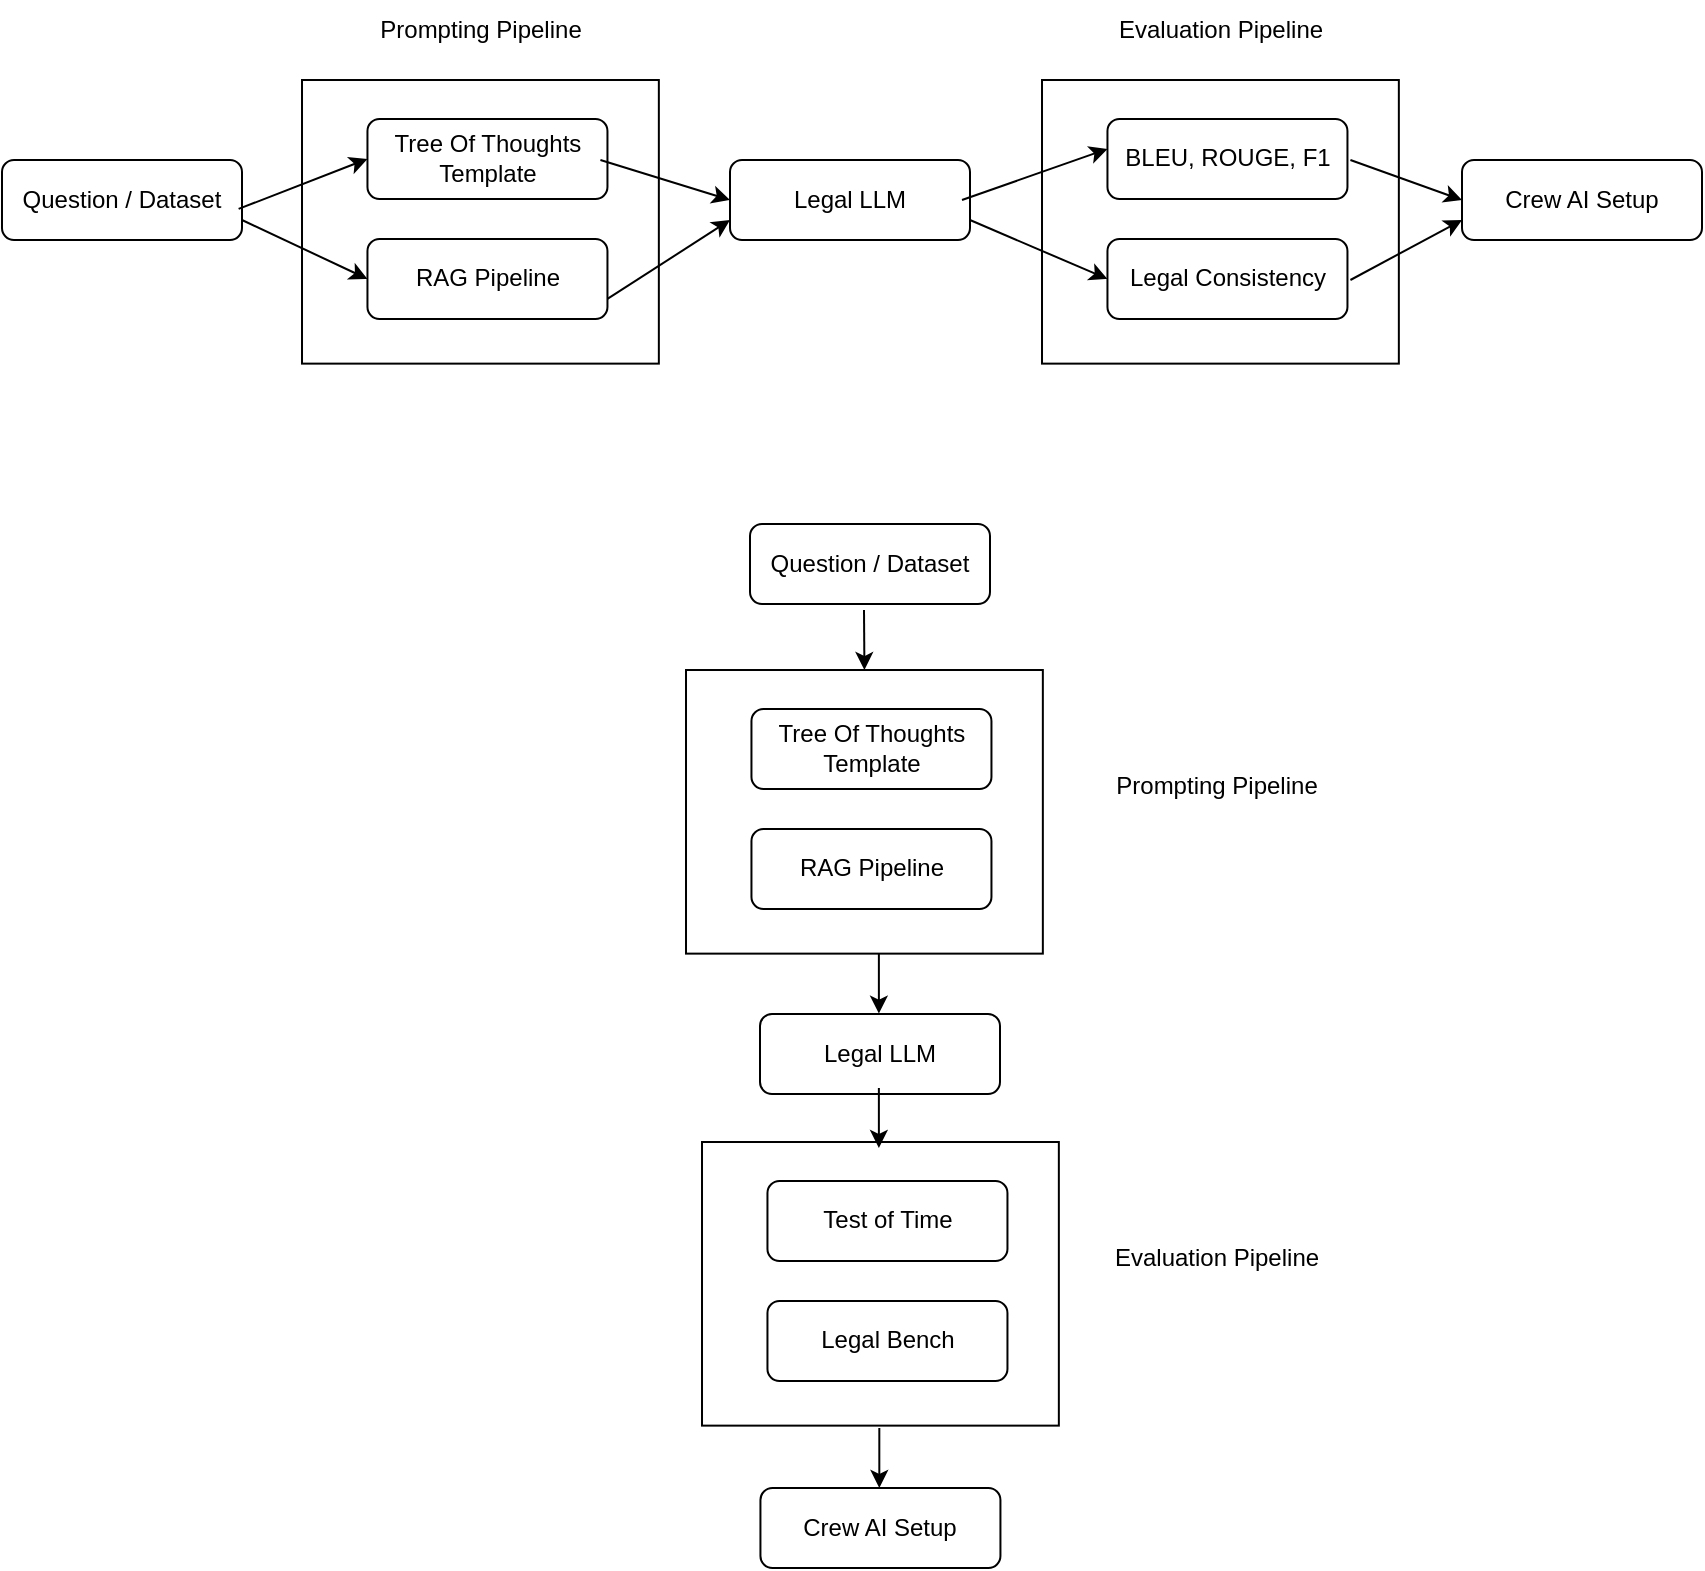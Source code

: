 <mxfile version="27.1.6">
  <diagram id="C5RBs43oDa-KdzZeNtuy" name="Page-1">
    <mxGraphModel dx="1737" dy="878" grid="0" gridSize="10" guides="1" tooltips="1" connect="1" arrows="1" fold="1" page="1" pageScale="1" pageWidth="1169" pageHeight="827" math="0" shadow="0">
      <root>
        <mxCell id="WIyWlLk6GJQsqaUBKTNV-0" />
        <mxCell id="WIyWlLk6GJQsqaUBKTNV-1" parent="WIyWlLk6GJQsqaUBKTNV-0" />
        <mxCell id="-wOX8Fh6m5rcmZlkLiU2-30" value="" style="group" parent="WIyWlLk6GJQsqaUBKTNV-1" vertex="1" connectable="0">
          <mxGeometry x="56" y="27" width="850" height="181.815" as="geometry" />
        </mxCell>
        <mxCell id="WIyWlLk6GJQsqaUBKTNV-3" value="Question / Dataset" style="rounded=1;whiteSpace=wrap;html=1;fontSize=12;glass=0;strokeWidth=1;shadow=0;" parent="-wOX8Fh6m5rcmZlkLiU2-30" vertex="1">
          <mxGeometry y="80" width="120" height="40" as="geometry" />
        </mxCell>
        <mxCell id="WIyWlLk6GJQsqaUBKTNV-11" value="Legal LLM" style="rounded=1;whiteSpace=wrap;html=1;fontSize=12;glass=0;strokeWidth=1;shadow=0;" parent="-wOX8Fh6m5rcmZlkLiU2-30" vertex="1">
          <mxGeometry x="364" y="80" width="120" height="40" as="geometry" />
        </mxCell>
        <mxCell id="-wOX8Fh6m5rcmZlkLiU2-2" value="Crew AI Setup" style="rounded=1;whiteSpace=wrap;html=1;fontSize=12;glass=0;strokeWidth=1;shadow=0;" parent="-wOX8Fh6m5rcmZlkLiU2-30" vertex="1">
          <mxGeometry x="730" y="80" width="120" height="40" as="geometry" />
        </mxCell>
        <mxCell id="-wOX8Fh6m5rcmZlkLiU2-7" value="" style="group" parent="-wOX8Fh6m5rcmZlkLiU2-30" vertex="1" connectable="0">
          <mxGeometry x="150.005" y="40.005" width="178.42" height="141.81" as="geometry" />
        </mxCell>
        <mxCell id="-wOX8Fh6m5rcmZlkLiU2-4" value="" style="rounded=0;whiteSpace=wrap;html=1;rotation=-90;" parent="-wOX8Fh6m5rcmZlkLiU2-7" vertex="1">
          <mxGeometry x="18.305" y="-18.305" width="141.81" height="178.42" as="geometry" />
        </mxCell>
        <mxCell id="WIyWlLk6GJQsqaUBKTNV-7" value="Tree Of Thoughts Template" style="rounded=1;whiteSpace=wrap;html=1;fontSize=12;glass=0;strokeWidth=1;shadow=0;" parent="-wOX8Fh6m5rcmZlkLiU2-7" vertex="1">
          <mxGeometry x="32.725" y="19.465" width="120" height="40" as="geometry" />
        </mxCell>
        <mxCell id="WIyWlLk6GJQsqaUBKTNV-12" value="RAG Pipeline" style="rounded=1;whiteSpace=wrap;html=1;fontSize=12;glass=0;strokeWidth=1;shadow=0;" parent="-wOX8Fh6m5rcmZlkLiU2-7" vertex="1">
          <mxGeometry x="32.725" y="79.465" width="120" height="40" as="geometry" />
        </mxCell>
        <mxCell id="-wOX8Fh6m5rcmZlkLiU2-19" value="" style="endArrow=classic;html=1;rounded=0;entryX=0;entryY=0.5;entryDx=0;entryDy=0;" parent="-wOX8Fh6m5rcmZlkLiU2-7" target="WIyWlLk6GJQsqaUBKTNV-7" edge="1">
          <mxGeometry width="50" height="50" relative="1" as="geometry">
            <mxPoint x="-31.695" y="64.465" as="sourcePoint" />
            <mxPoint x="18.305" y="14.465" as="targetPoint" />
          </mxGeometry>
        </mxCell>
        <mxCell id="-wOX8Fh6m5rcmZlkLiU2-24" value="" style="endArrow=classic;html=1;rounded=0;entryX=0;entryY=0.75;entryDx=0;entryDy=0;" parent="-wOX8Fh6m5rcmZlkLiU2-7" target="WIyWlLk6GJQsqaUBKTNV-11" edge="1">
          <mxGeometry width="50" height="50" relative="1" as="geometry">
            <mxPoint x="152.725" y="109.465" as="sourcePoint" />
            <mxPoint x="202.725" y="59.465" as="targetPoint" />
          </mxGeometry>
        </mxCell>
        <mxCell id="-wOX8Fh6m5rcmZlkLiU2-8" value="" style="group" parent="-wOX8Fh6m5rcmZlkLiU2-30" vertex="1" connectable="0">
          <mxGeometry x="520.005" y="40.005" width="178.42" height="141.81" as="geometry" />
        </mxCell>
        <mxCell id="-wOX8Fh6m5rcmZlkLiU2-9" value="" style="rounded=0;whiteSpace=wrap;html=1;rotation=-90;" parent="-wOX8Fh6m5rcmZlkLiU2-8" vertex="1">
          <mxGeometry x="18.305" y="-18.305" width="141.81" height="178.42" as="geometry" />
        </mxCell>
        <mxCell id="-wOX8Fh6m5rcmZlkLiU2-10" value="BLEU, ROUGE, F1" style="rounded=1;whiteSpace=wrap;html=1;fontSize=12;glass=0;strokeWidth=1;shadow=0;" parent="-wOX8Fh6m5rcmZlkLiU2-8" vertex="1">
          <mxGeometry x="32.725" y="19.465" width="120" height="40" as="geometry" />
        </mxCell>
        <mxCell id="-wOX8Fh6m5rcmZlkLiU2-11" value="Legal Consistency" style="rounded=1;whiteSpace=wrap;html=1;fontSize=12;glass=0;strokeWidth=1;shadow=0;" parent="-wOX8Fh6m5rcmZlkLiU2-8" vertex="1">
          <mxGeometry x="32.725" y="79.465" width="120" height="40" as="geometry" />
        </mxCell>
        <mxCell id="-wOX8Fh6m5rcmZlkLiU2-26" value="" style="endArrow=classic;html=1;rounded=0;entryX=0;entryY=0.5;entryDx=0;entryDy=0;" parent="-wOX8Fh6m5rcmZlkLiU2-8" edge="1">
          <mxGeometry width="50" height="50" relative="1" as="geometry">
            <mxPoint x="-40.005" y="59.995" as="sourcePoint" />
            <mxPoint x="32.725" y="34.465" as="targetPoint" />
          </mxGeometry>
        </mxCell>
        <mxCell id="-wOX8Fh6m5rcmZlkLiU2-12" value="Prompting Pipeline" style="text;html=1;align=center;verticalAlign=middle;resizable=0;points=[];autosize=1;strokeColor=none;fillColor=none;" parent="-wOX8Fh6m5rcmZlkLiU2-30" vertex="1">
          <mxGeometry x="179.21" width="120" height="30" as="geometry" />
        </mxCell>
        <mxCell id="-wOX8Fh6m5rcmZlkLiU2-13" value="Evaluation Pipeline" style="text;html=1;align=center;verticalAlign=middle;resizable=0;points=[];autosize=1;strokeColor=none;fillColor=none;" parent="-wOX8Fh6m5rcmZlkLiU2-30" vertex="1">
          <mxGeometry x="544.21" width="130" height="30" as="geometry" />
        </mxCell>
        <mxCell id="-wOX8Fh6m5rcmZlkLiU2-20" value="" style="endArrow=classic;html=1;rounded=0;entryX=0;entryY=0.5;entryDx=0;entryDy=0;exitX=1;exitY=0.75;exitDx=0;exitDy=0;" parent="-wOX8Fh6m5rcmZlkLiU2-30" source="WIyWlLk6GJQsqaUBKTNV-3" target="WIyWlLk6GJQsqaUBKTNV-12" edge="1">
          <mxGeometry width="50" height="50" relative="1" as="geometry">
            <mxPoint x="120" y="100" as="sourcePoint" />
            <mxPoint x="170" y="50" as="targetPoint" />
          </mxGeometry>
        </mxCell>
        <mxCell id="-wOX8Fh6m5rcmZlkLiU2-23" value="" style="endArrow=classic;html=1;rounded=0;entryX=0;entryY=0.5;entryDx=0;entryDy=0;" parent="-wOX8Fh6m5rcmZlkLiU2-30" target="WIyWlLk6GJQsqaUBKTNV-11" edge="1">
          <mxGeometry width="50" height="50" relative="1" as="geometry">
            <mxPoint x="299.21" y="80" as="sourcePoint" />
            <mxPoint x="349.21" y="30" as="targetPoint" />
          </mxGeometry>
        </mxCell>
        <mxCell id="-wOX8Fh6m5rcmZlkLiU2-27" value="" style="endArrow=classic;html=1;rounded=0;entryX=0;entryY=0.5;entryDx=0;entryDy=0;exitX=1;exitY=0.75;exitDx=0;exitDy=0;" parent="-wOX8Fh6m5rcmZlkLiU2-30" source="WIyWlLk6GJQsqaUBKTNV-11" target="-wOX8Fh6m5rcmZlkLiU2-11" edge="1">
          <mxGeometry width="50" height="50" relative="1" as="geometry">
            <mxPoint x="488.31" y="109.47" as="sourcePoint" />
            <mxPoint x="538.31" y="59.47" as="targetPoint" />
          </mxGeometry>
        </mxCell>
        <mxCell id="-wOX8Fh6m5rcmZlkLiU2-28" value="" style="endArrow=classic;html=1;rounded=0;entryX=0;entryY=0.5;entryDx=0;entryDy=0;" parent="-wOX8Fh6m5rcmZlkLiU2-30" target="-wOX8Fh6m5rcmZlkLiU2-2" edge="1">
          <mxGeometry width="50" height="50" relative="1" as="geometry">
            <mxPoint x="674.21" y="80" as="sourcePoint" />
            <mxPoint x="724.21" y="30" as="targetPoint" />
          </mxGeometry>
        </mxCell>
        <mxCell id="-wOX8Fh6m5rcmZlkLiU2-29" value="" style="endArrow=classic;html=1;rounded=0;entryX=0;entryY=0.75;entryDx=0;entryDy=0;" parent="-wOX8Fh6m5rcmZlkLiU2-30" target="-wOX8Fh6m5rcmZlkLiU2-2" edge="1">
          <mxGeometry width="50" height="50" relative="1" as="geometry">
            <mxPoint x="674.21" y="140" as="sourcePoint" />
            <mxPoint x="724.21" y="90" as="targetPoint" />
          </mxGeometry>
        </mxCell>
        <mxCell id="-wOX8Fh6m5rcmZlkLiU2-38" value="Prompting Pipeline" style="text;html=1;align=center;verticalAlign=middle;resizable=0;points=[];autosize=1;strokeColor=none;fillColor=none;" parent="WIyWlLk6GJQsqaUBKTNV-1" vertex="1">
          <mxGeometry x="603" y="405" width="120" height="30" as="geometry" />
        </mxCell>
        <mxCell id="-wOX8Fh6m5rcmZlkLiU2-54" value="" style="group" parent="WIyWlLk6GJQsqaUBKTNV-1" vertex="1" connectable="0">
          <mxGeometry x="398.005" y="289" width="186.42" height="522" as="geometry" />
        </mxCell>
        <mxCell id="-wOX8Fh6m5rcmZlkLiU2-31" value="Question / Dataset" style="rounded=1;whiteSpace=wrap;html=1;fontSize=12;glass=0;strokeWidth=1;shadow=0;" parent="-wOX8Fh6m5rcmZlkLiU2-54" vertex="1">
          <mxGeometry x="31.995" width="120" height="40" as="geometry" />
        </mxCell>
        <mxCell id="-wOX8Fh6m5rcmZlkLiU2-32" value="" style="group" parent="-wOX8Fh6m5rcmZlkLiU2-54" vertex="1" connectable="0">
          <mxGeometry y="73.005" width="178.42" height="141.81" as="geometry" />
        </mxCell>
        <mxCell id="-wOX8Fh6m5rcmZlkLiU2-33" value="" style="rounded=0;whiteSpace=wrap;html=1;rotation=-90;" parent="-wOX8Fh6m5rcmZlkLiU2-32" vertex="1">
          <mxGeometry x="18.305" y="-18.305" width="141.81" height="178.42" as="geometry" />
        </mxCell>
        <mxCell id="-wOX8Fh6m5rcmZlkLiU2-34" value="Tree Of Thoughts Template" style="rounded=1;whiteSpace=wrap;html=1;fontSize=12;glass=0;strokeWidth=1;shadow=0;" parent="-wOX8Fh6m5rcmZlkLiU2-32" vertex="1">
          <mxGeometry x="32.725" y="19.465" width="120" height="40" as="geometry" />
        </mxCell>
        <mxCell id="-wOX8Fh6m5rcmZlkLiU2-35" value="RAG Pipeline" style="rounded=1;whiteSpace=wrap;html=1;fontSize=12;glass=0;strokeWidth=1;shadow=0;" parent="-wOX8Fh6m5rcmZlkLiU2-32" vertex="1">
          <mxGeometry x="32.725" y="79.465" width="120" height="40" as="geometry" />
        </mxCell>
        <mxCell id="-wOX8Fh6m5rcmZlkLiU2-39" value="" style="endArrow=classic;html=1;rounded=0;entryX=1;entryY=0.5;entryDx=0;entryDy=0;" parent="-wOX8Fh6m5rcmZlkLiU2-54" target="-wOX8Fh6m5rcmZlkLiU2-33" edge="1">
          <mxGeometry width="50" height="50" relative="1" as="geometry">
            <mxPoint x="88.995" y="43" as="sourcePoint" />
            <mxPoint x="138.995" y="-7" as="targetPoint" />
          </mxGeometry>
        </mxCell>
        <mxCell id="-wOX8Fh6m5rcmZlkLiU2-40" value="Legal LLM" style="rounded=1;whiteSpace=wrap;html=1;fontSize=12;glass=0;strokeWidth=1;shadow=0;" parent="-wOX8Fh6m5rcmZlkLiU2-54" vertex="1">
          <mxGeometry x="36.995" y="245" width="120" height="40" as="geometry" />
        </mxCell>
        <mxCell id="-wOX8Fh6m5rcmZlkLiU2-41" value="" style="endArrow=classic;html=1;rounded=0;entryX=1;entryY=0.5;entryDx=0;entryDy=0;" parent="-wOX8Fh6m5rcmZlkLiU2-54" edge="1">
          <mxGeometry width="50" height="50" relative="1" as="geometry">
            <mxPoint x="96.435" y="214.81" as="sourcePoint" />
            <mxPoint x="96.435" y="244.81" as="targetPoint" />
          </mxGeometry>
        </mxCell>
        <mxCell id="-wOX8Fh6m5rcmZlkLiU2-42" value="" style="group" parent="-wOX8Fh6m5rcmZlkLiU2-54" vertex="1" connectable="0">
          <mxGeometry x="8.0" y="309.005" width="178.42" height="141.81" as="geometry" />
        </mxCell>
        <mxCell id="-wOX8Fh6m5rcmZlkLiU2-43" value="" style="rounded=0;whiteSpace=wrap;html=1;rotation=-90;" parent="-wOX8Fh6m5rcmZlkLiU2-42" vertex="1">
          <mxGeometry x="18.305" y="-18.305" width="141.81" height="178.42" as="geometry" />
        </mxCell>
        <mxCell id="-wOX8Fh6m5rcmZlkLiU2-44" value="Test of Time" style="rounded=1;whiteSpace=wrap;html=1;fontSize=12;glass=0;strokeWidth=1;shadow=0;" parent="-wOX8Fh6m5rcmZlkLiU2-42" vertex="1">
          <mxGeometry x="32.725" y="19.465" width="120" height="40" as="geometry" />
        </mxCell>
        <mxCell id="-wOX8Fh6m5rcmZlkLiU2-45" value="Legal Bench" style="rounded=1;whiteSpace=wrap;html=1;fontSize=12;glass=0;strokeWidth=1;shadow=0;" parent="-wOX8Fh6m5rcmZlkLiU2-42" vertex="1">
          <mxGeometry x="32.725" y="79.465" width="120" height="40" as="geometry" />
        </mxCell>
        <mxCell id="-wOX8Fh6m5rcmZlkLiU2-47" value="Crew AI Setup" style="rounded=1;whiteSpace=wrap;html=1;fontSize=12;glass=0;strokeWidth=1;shadow=0;" parent="-wOX8Fh6m5rcmZlkLiU2-54" vertex="1">
          <mxGeometry x="37.215" y="482" width="120" height="40" as="geometry" />
        </mxCell>
        <mxCell id="-wOX8Fh6m5rcmZlkLiU2-49" value="" style="endArrow=classic;html=1;rounded=0;entryX=1;entryY=0.5;entryDx=0;entryDy=0;" parent="-wOX8Fh6m5rcmZlkLiU2-54" edge="1">
          <mxGeometry width="50" height="50" relative="1" as="geometry">
            <mxPoint x="96.435" y="282" as="sourcePoint" />
            <mxPoint x="96.435" y="312" as="targetPoint" />
          </mxGeometry>
        </mxCell>
        <mxCell id="-wOX8Fh6m5rcmZlkLiU2-52" value="" style="endArrow=classic;html=1;rounded=0;entryX=1;entryY=0.5;entryDx=0;entryDy=0;" parent="-wOX8Fh6m5rcmZlkLiU2-54" edge="1">
          <mxGeometry width="50" height="50" relative="1" as="geometry">
            <mxPoint x="96.655" y="452" as="sourcePoint" />
            <mxPoint x="96.655" y="482" as="targetPoint" />
          </mxGeometry>
        </mxCell>
        <mxCell id="-wOX8Fh6m5rcmZlkLiU2-55" value="Evaluation Pipeline" style="text;html=1;align=center;verticalAlign=middle;resizable=0;points=[];autosize=1;strokeColor=none;fillColor=none;" parent="WIyWlLk6GJQsqaUBKTNV-1" vertex="1">
          <mxGeometry x="603" y="643" width="120" height="26" as="geometry" />
        </mxCell>
      </root>
    </mxGraphModel>
  </diagram>
</mxfile>
